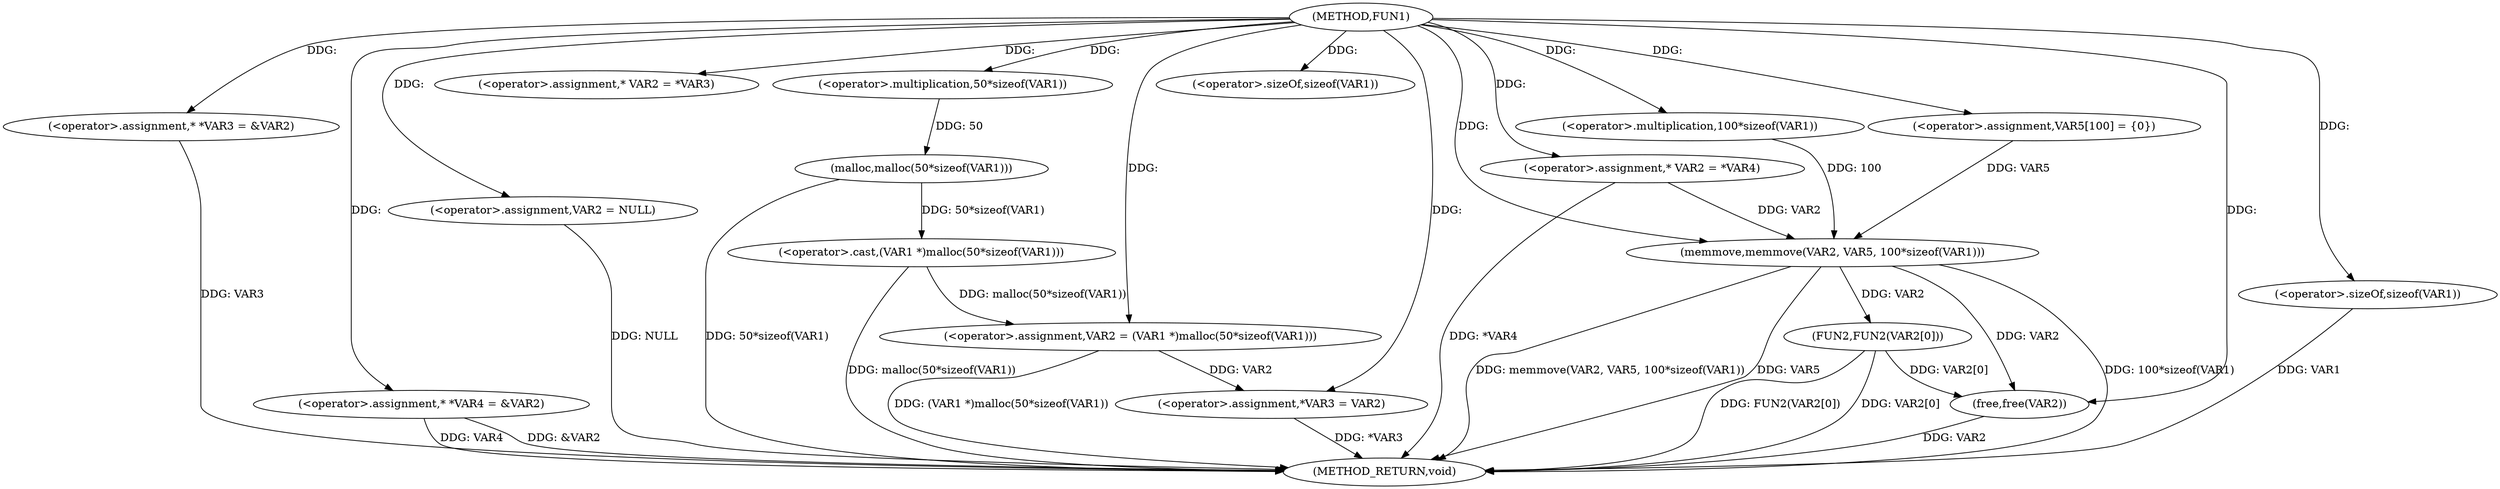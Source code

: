 digraph FUN1 {  
"1000100" [label = "(METHOD,FUN1)" ]
"1000158" [label = "(METHOD_RETURN,void)" ]
"1000104" [label = "(<operator>.assignment,* *VAR3 = &VAR2)" ]
"1000109" [label = "(<operator>.assignment,* *VAR4 = &VAR2)" ]
"1000113" [label = "(<operator>.assignment,VAR2 = NULL)" ]
"1000118" [label = "(<operator>.assignment,* VAR2 = *VAR3)" ]
"1000122" [label = "(<operator>.assignment,VAR2 = (VAR1 *)malloc(50*sizeof(VAR1)))" ]
"1000124" [label = "(<operator>.cast,(VAR1 *)malloc(50*sizeof(VAR1)))" ]
"1000126" [label = "(malloc,malloc(50*sizeof(VAR1)))" ]
"1000127" [label = "(<operator>.multiplication,50*sizeof(VAR1))" ]
"1000129" [label = "(<operator>.sizeOf,sizeof(VAR1))" ]
"1000131" [label = "(<operator>.assignment,*VAR3 = VAR2)" ]
"1000137" [label = "(<operator>.assignment,* VAR2 = *VAR4)" ]
"1000143" [label = "(<operator>.assignment,VAR5[100] = {0})" ]
"1000145" [label = "(memmove,memmove(VAR2, VAR5, 100*sizeof(VAR1)))" ]
"1000148" [label = "(<operator>.multiplication,100*sizeof(VAR1))" ]
"1000150" [label = "(<operator>.sizeOf,sizeof(VAR1))" ]
"1000152" [label = "(FUN2,FUN2(VAR2[0]))" ]
"1000156" [label = "(free,free(VAR2))" ]
  "1000124" -> "1000158"  [ label = "DDG: malloc(50*sizeof(VAR1))"] 
  "1000150" -> "1000158"  [ label = "DDG: VAR1"] 
  "1000156" -> "1000158"  [ label = "DDG: VAR2"] 
  "1000104" -> "1000158"  [ label = "DDG: VAR3"] 
  "1000152" -> "1000158"  [ label = "DDG: FUN2(VAR2[0])"] 
  "1000113" -> "1000158"  [ label = "DDG: NULL"] 
  "1000145" -> "1000158"  [ label = "DDG: 100*sizeof(VAR1)"] 
  "1000131" -> "1000158"  [ label = "DDG: *VAR3"] 
  "1000137" -> "1000158"  [ label = "DDG: *VAR4"] 
  "1000126" -> "1000158"  [ label = "DDG: 50*sizeof(VAR1)"] 
  "1000152" -> "1000158"  [ label = "DDG: VAR2[0]"] 
  "1000109" -> "1000158"  [ label = "DDG: VAR4"] 
  "1000145" -> "1000158"  [ label = "DDG: memmove(VAR2, VAR5, 100*sizeof(VAR1))"] 
  "1000145" -> "1000158"  [ label = "DDG: VAR5"] 
  "1000109" -> "1000158"  [ label = "DDG: &VAR2"] 
  "1000122" -> "1000158"  [ label = "DDG: (VAR1 *)malloc(50*sizeof(VAR1))"] 
  "1000100" -> "1000104"  [ label = "DDG: "] 
  "1000100" -> "1000109"  [ label = "DDG: "] 
  "1000100" -> "1000113"  [ label = "DDG: "] 
  "1000100" -> "1000118"  [ label = "DDG: "] 
  "1000124" -> "1000122"  [ label = "DDG: malloc(50*sizeof(VAR1))"] 
  "1000100" -> "1000122"  [ label = "DDG: "] 
  "1000126" -> "1000124"  [ label = "DDG: 50*sizeof(VAR1)"] 
  "1000127" -> "1000126"  [ label = "DDG: 50"] 
  "1000100" -> "1000127"  [ label = "DDG: "] 
  "1000100" -> "1000129"  [ label = "DDG: "] 
  "1000122" -> "1000131"  [ label = "DDG: VAR2"] 
  "1000100" -> "1000131"  [ label = "DDG: "] 
  "1000100" -> "1000137"  [ label = "DDG: "] 
  "1000100" -> "1000143"  [ label = "DDG: "] 
  "1000137" -> "1000145"  [ label = "DDG: VAR2"] 
  "1000100" -> "1000145"  [ label = "DDG: "] 
  "1000143" -> "1000145"  [ label = "DDG: VAR5"] 
  "1000148" -> "1000145"  [ label = "DDG: 100"] 
  "1000100" -> "1000148"  [ label = "DDG: "] 
  "1000100" -> "1000150"  [ label = "DDG: "] 
  "1000145" -> "1000152"  [ label = "DDG: VAR2"] 
  "1000152" -> "1000156"  [ label = "DDG: VAR2[0]"] 
  "1000145" -> "1000156"  [ label = "DDG: VAR2"] 
  "1000100" -> "1000156"  [ label = "DDG: "] 
}
